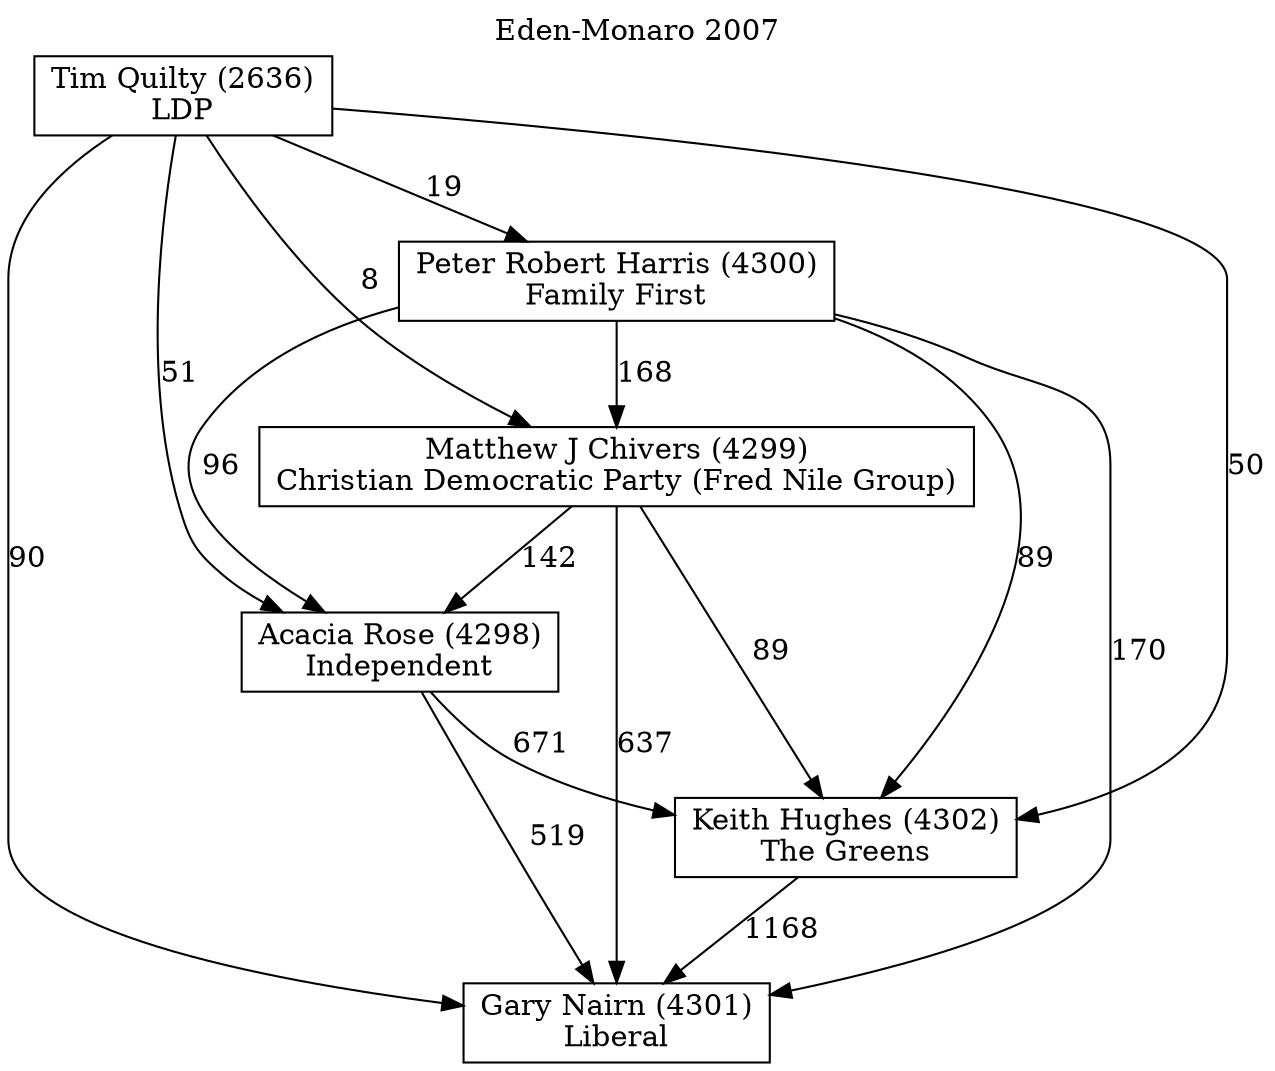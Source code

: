 // House preference flow
digraph "Gary Nairn (4301)_Eden-Monaro_2007" {
	graph [label="Eden-Monaro 2007" labelloc=t mclimit=10]
	node [shape=box]
	"Gary Nairn (4301)" [label="Gary Nairn (4301)
Liberal"]
	"Keith Hughes (4302)" [label="Keith Hughes (4302)
The Greens"]
	"Acacia Rose (4298)" [label="Acacia Rose (4298)
Independent"]
	"Matthew J Chivers (4299)" [label="Matthew J Chivers (4299)
Christian Democratic Party (Fred Nile Group)"]
	"Peter Robert Harris (4300)" [label="Peter Robert Harris (4300)
Family First"]
	"Tim Quilty (2636)" [label="Tim Quilty (2636)
LDP"]
	"Keith Hughes (4302)" -> "Gary Nairn (4301)" [label=1168]
	"Acacia Rose (4298)" -> "Keith Hughes (4302)" [label=671]
	"Matthew J Chivers (4299)" -> "Acacia Rose (4298)" [label=142]
	"Peter Robert Harris (4300)" -> "Matthew J Chivers (4299)" [label=168]
	"Tim Quilty (2636)" -> "Peter Robert Harris (4300)" [label=19]
	"Acacia Rose (4298)" -> "Gary Nairn (4301)" [label=519]
	"Matthew J Chivers (4299)" -> "Gary Nairn (4301)" [label=637]
	"Peter Robert Harris (4300)" -> "Gary Nairn (4301)" [label=170]
	"Tim Quilty (2636)" -> "Gary Nairn (4301)" [label=90]
	"Tim Quilty (2636)" -> "Matthew J Chivers (4299)" [label=8]
	"Peter Robert Harris (4300)" -> "Acacia Rose (4298)" [label=96]
	"Tim Quilty (2636)" -> "Acacia Rose (4298)" [label=51]
	"Matthew J Chivers (4299)" -> "Keith Hughes (4302)" [label=89]
	"Peter Robert Harris (4300)" -> "Keith Hughes (4302)" [label=89]
	"Tim Quilty (2636)" -> "Keith Hughes (4302)" [label=50]
}
